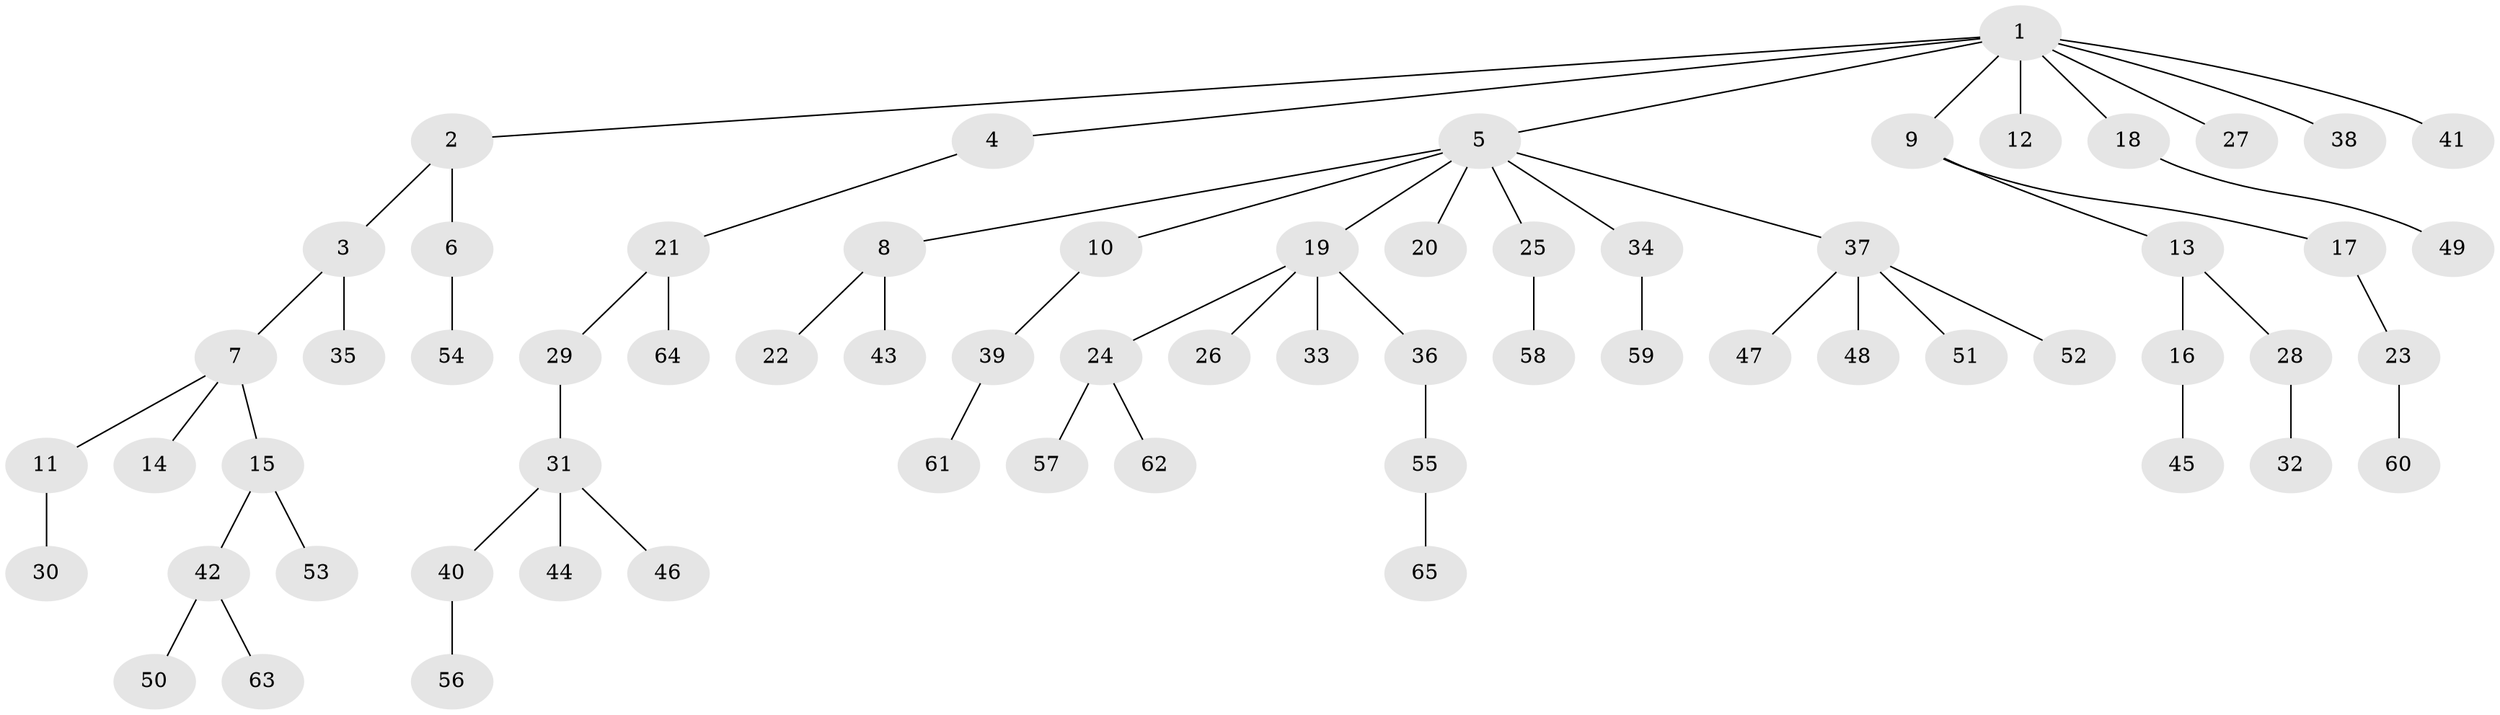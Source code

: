 // original degree distribution, {10: 0.008, 4: 0.072, 5: 0.032, 2: 0.312, 9: 0.008, 6: 0.016, 1: 0.496, 3: 0.056}
// Generated by graph-tools (version 1.1) at 2025/36/03/09/25 02:36:29]
// undirected, 65 vertices, 64 edges
graph export_dot {
graph [start="1"]
  node [color=gray90,style=filled];
  1;
  2;
  3;
  4;
  5;
  6;
  7;
  8;
  9;
  10;
  11;
  12;
  13;
  14;
  15;
  16;
  17;
  18;
  19;
  20;
  21;
  22;
  23;
  24;
  25;
  26;
  27;
  28;
  29;
  30;
  31;
  32;
  33;
  34;
  35;
  36;
  37;
  38;
  39;
  40;
  41;
  42;
  43;
  44;
  45;
  46;
  47;
  48;
  49;
  50;
  51;
  52;
  53;
  54;
  55;
  56;
  57;
  58;
  59;
  60;
  61;
  62;
  63;
  64;
  65;
  1 -- 2 [weight=1.0];
  1 -- 4 [weight=1.0];
  1 -- 5 [weight=1.0];
  1 -- 9 [weight=1.0];
  1 -- 12 [weight=1.0];
  1 -- 18 [weight=1.0];
  1 -- 27 [weight=1.0];
  1 -- 38 [weight=1.0];
  1 -- 41 [weight=1.0];
  2 -- 3 [weight=1.0];
  2 -- 6 [weight=1.0];
  3 -- 7 [weight=1.0];
  3 -- 35 [weight=2.0];
  4 -- 21 [weight=1.0];
  5 -- 8 [weight=1.0];
  5 -- 10 [weight=1.0];
  5 -- 19 [weight=1.0];
  5 -- 20 [weight=1.0];
  5 -- 25 [weight=1.0];
  5 -- 34 [weight=1.0];
  5 -- 37 [weight=1.0];
  6 -- 54 [weight=1.0];
  7 -- 11 [weight=1.0];
  7 -- 14 [weight=1.0];
  7 -- 15 [weight=2.0];
  8 -- 22 [weight=1.0];
  8 -- 43 [weight=2.0];
  9 -- 13 [weight=1.0];
  9 -- 17 [weight=1.0];
  10 -- 39 [weight=1.0];
  11 -- 30 [weight=3.0];
  13 -- 16 [weight=1.0];
  13 -- 28 [weight=1.0];
  15 -- 42 [weight=1.0];
  15 -- 53 [weight=1.0];
  16 -- 45 [weight=3.0];
  17 -- 23 [weight=2.0];
  18 -- 49 [weight=1.0];
  19 -- 24 [weight=1.0];
  19 -- 26 [weight=1.0];
  19 -- 33 [weight=1.0];
  19 -- 36 [weight=1.0];
  21 -- 29 [weight=1.0];
  21 -- 64 [weight=1.0];
  23 -- 60 [weight=1.0];
  24 -- 57 [weight=1.0];
  24 -- 62 [weight=2.0];
  25 -- 58 [weight=1.0];
  28 -- 32 [weight=1.0];
  29 -- 31 [weight=3.0];
  31 -- 40 [weight=1.0];
  31 -- 44 [weight=1.0];
  31 -- 46 [weight=1.0];
  34 -- 59 [weight=1.0];
  36 -- 55 [weight=1.0];
  37 -- 47 [weight=1.0];
  37 -- 48 [weight=1.0];
  37 -- 51 [weight=1.0];
  37 -- 52 [weight=1.0];
  39 -- 61 [weight=1.0];
  40 -- 56 [weight=1.0];
  42 -- 50 [weight=1.0];
  42 -- 63 [weight=1.0];
  55 -- 65 [weight=1.0];
}

